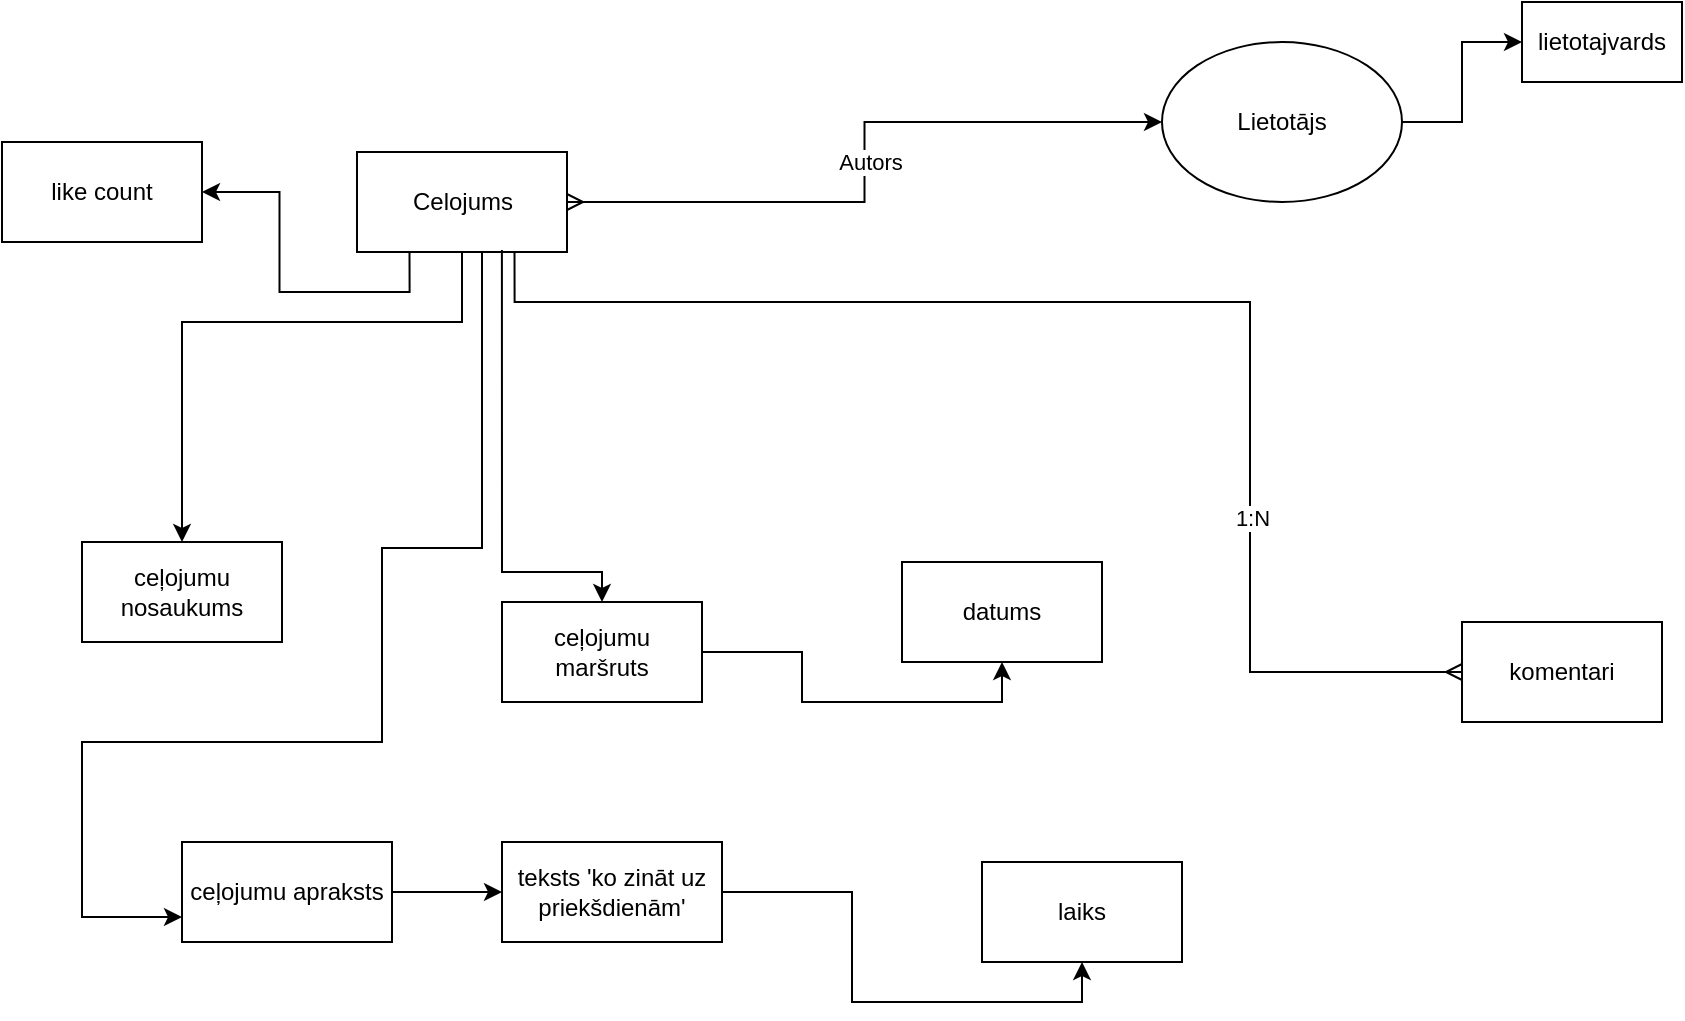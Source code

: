 <mxfile version="22.0.8" type="github">
  <diagram name="Page-1" id="QO8v-GnxZSHu0Qnocdcj">
    <mxGraphModel dx="963" dy="753" grid="1" gridSize="10" guides="1" tooltips="1" connect="1" arrows="1" fold="1" page="1" pageScale="1" pageWidth="850" pageHeight="1100" math="0" shadow="0">
      <root>
        <mxCell id="0" />
        <mxCell id="1" parent="0" />
        <mxCell id="3xFPrsHCBQQurFq4HEx6-26" style="edgeStyle=orthogonalEdgeStyle;rounded=0;orthogonalLoop=1;jettySize=auto;html=1;entryX=0;entryY=0.75;entryDx=0;entryDy=0;" parent="1" source="3xFPrsHCBQQurFq4HEx6-10" target="3xFPrsHCBQQurFq4HEx6-11" edge="1">
          <mxGeometry relative="1" as="geometry">
            <Array as="points">
              <mxPoint x="250" y="293" />
              <mxPoint x="200" y="293" />
              <mxPoint x="200" y="390" />
              <mxPoint x="50" y="390" />
              <mxPoint x="50" y="478" />
            </Array>
          </mxGeometry>
        </mxCell>
        <mxCell id="XV7OEFSdWaxLg8WsvDwZ-1" value="ceļojumu nosaukums" style="rounded=0;whiteSpace=wrap;html=1;" parent="1" vertex="1">
          <mxGeometry x="50" y="290" width="100" height="50" as="geometry" />
        </mxCell>
        <mxCell id="XV7OEFSdWaxLg8WsvDwZ-2" value="lietotajvards" style="rounded=0;whiteSpace=wrap;html=1;" parent="1" vertex="1">
          <mxGeometry x="770" y="20" width="80" height="40" as="geometry" />
        </mxCell>
        <mxCell id="3xFPrsHCBQQurFq4HEx6-7" value="komentari" style="rounded=0;whiteSpace=wrap;html=1;" parent="1" vertex="1">
          <mxGeometry x="740" y="330" width="100" height="50" as="geometry" />
        </mxCell>
        <mxCell id="3xFPrsHCBQQurFq4HEx6-8" value="datums" style="rounded=0;whiteSpace=wrap;html=1;" parent="1" vertex="1">
          <mxGeometry x="460" y="300" width="100" height="50" as="geometry" />
        </mxCell>
        <mxCell id="3xFPrsHCBQQurFq4HEx6-20" style="edgeStyle=orthogonalEdgeStyle;rounded=0;orthogonalLoop=1;jettySize=auto;html=1;entryX=0.5;entryY=1;entryDx=0;entryDy=0;" parent="1" source="3xFPrsHCBQQurFq4HEx6-9" edge="1" target="3xFPrsHCBQQurFq4HEx6-8">
          <mxGeometry relative="1" as="geometry">
            <mxPoint x="320" y="100" as="targetPoint" />
          </mxGeometry>
        </mxCell>
        <mxCell id="3xFPrsHCBQQurFq4HEx6-9" value="ceļojumu maršruts" style="rounded=0;whiteSpace=wrap;html=1;" parent="1" vertex="1">
          <mxGeometry x="260" y="320" width="100" height="50" as="geometry" />
        </mxCell>
        <mxCell id="3xFPrsHCBQQurFq4HEx6-21" style="edgeStyle=orthogonalEdgeStyle;rounded=0;orthogonalLoop=1;jettySize=auto;html=1;exitX=0.5;exitY=1;exitDx=0;exitDy=0;entryX=0.5;entryY=0;entryDx=0;entryDy=0;" parent="1" source="3xFPrsHCBQQurFq4HEx6-10" target="XV7OEFSdWaxLg8WsvDwZ-1" edge="1">
          <mxGeometry relative="1" as="geometry">
            <Array as="points">
              <mxPoint x="113" y="180" />
              <mxPoint x="150" y="180" />
            </Array>
          </mxGeometry>
        </mxCell>
        <mxCell id="3xFPrsHCBQQurFq4HEx6-22" style="edgeStyle=orthogonalEdgeStyle;rounded=0;orthogonalLoop=1;jettySize=auto;html=1;exitX=0.75;exitY=1;exitDx=0;exitDy=0;endArrow=ERmany;endFill=0;" parent="1" source="3xFPrsHCBQQurFq4HEx6-10" target="3xFPrsHCBQQurFq4HEx6-7" edge="1">
          <mxGeometry relative="1" as="geometry">
            <mxPoint x="624" y="238" as="targetPoint" />
            <Array as="points">
              <mxPoint x="266" y="170" />
              <mxPoint x="634" y="170" />
              <mxPoint x="634" y="355" />
            </Array>
          </mxGeometry>
        </mxCell>
        <mxCell id="Vhba2wUY0aN8kHmRcZEK-4" value="1:N" style="edgeLabel;html=1;align=center;verticalAlign=middle;resizable=0;points=[];" vertex="1" connectable="0" parent="3xFPrsHCBQQurFq4HEx6-22">
          <mxGeometry x="0.462" y="1" relative="1" as="geometry">
            <mxPoint as="offset" />
          </mxGeometry>
        </mxCell>
        <mxCell id="3xFPrsHCBQQurFq4HEx6-25" style="edgeStyle=orthogonalEdgeStyle;rounded=0;orthogonalLoop=1;jettySize=auto;html=1;exitX=0.25;exitY=1;exitDx=0;exitDy=0;" parent="1" source="3xFPrsHCBQQurFq4HEx6-10" target="3xFPrsHCBQQurFq4HEx6-16" edge="1">
          <mxGeometry relative="1" as="geometry" />
        </mxCell>
        <mxCell id="Vhba2wUY0aN8kHmRcZEK-5" style="edgeStyle=orthogonalEdgeStyle;rounded=0;orthogonalLoop=1;jettySize=auto;html=1;startArrow=ERmany;startFill=0;" edge="1" parent="1" source="3xFPrsHCBQQurFq4HEx6-10" target="Vhba2wUY0aN8kHmRcZEK-6">
          <mxGeometry relative="1" as="geometry">
            <mxPoint x="450" y="70" as="targetPoint" />
          </mxGeometry>
        </mxCell>
        <mxCell id="Vhba2wUY0aN8kHmRcZEK-8" value="Autors" style="edgeLabel;html=1;align=center;verticalAlign=middle;resizable=0;points=[];" vertex="1" connectable="0" parent="Vhba2wUY0aN8kHmRcZEK-5">
          <mxGeometry x="0.0" y="-2" relative="1" as="geometry">
            <mxPoint as="offset" />
          </mxGeometry>
        </mxCell>
        <mxCell id="3xFPrsHCBQQurFq4HEx6-10" value="Celojums" style="rounded=0;whiteSpace=wrap;html=1;" parent="1" vertex="1">
          <mxGeometry x="187.5" y="95" width="105" height="50" as="geometry" />
        </mxCell>
        <mxCell id="3xFPrsHCBQQurFq4HEx6-27" style="edgeStyle=orthogonalEdgeStyle;rounded=0;orthogonalLoop=1;jettySize=auto;html=1;entryX=0;entryY=0.5;entryDx=0;entryDy=0;" parent="1" source="3xFPrsHCBQQurFq4HEx6-11" target="3xFPrsHCBQQurFq4HEx6-14" edge="1">
          <mxGeometry relative="1" as="geometry" />
        </mxCell>
        <mxCell id="3xFPrsHCBQQurFq4HEx6-11" value="ceļojumu apraksts" style="rounded=0;whiteSpace=wrap;html=1;" parent="1" vertex="1">
          <mxGeometry x="100" y="440" width="105" height="50" as="geometry" />
        </mxCell>
        <mxCell id="3xFPrsHCBQQurFq4HEx6-13" value="laiks" style="rounded=0;whiteSpace=wrap;html=1;" parent="1" vertex="1">
          <mxGeometry x="500" y="450" width="100" height="50" as="geometry" />
        </mxCell>
        <mxCell id="3xFPrsHCBQQurFq4HEx6-28" style="edgeStyle=orthogonalEdgeStyle;rounded=0;orthogonalLoop=1;jettySize=auto;html=1;entryX=0.5;entryY=1;entryDx=0;entryDy=0;" parent="1" source="3xFPrsHCBQQurFq4HEx6-14" edge="1" target="3xFPrsHCBQQurFq4HEx6-13">
          <mxGeometry relative="1" as="geometry">
            <mxPoint x="430" y="100" as="targetPoint" />
          </mxGeometry>
        </mxCell>
        <mxCell id="3xFPrsHCBQQurFq4HEx6-14" value="teksts &#39;ko zināt uz priekšdienām&#39;" style="rounded=0;whiteSpace=wrap;html=1;" parent="1" vertex="1">
          <mxGeometry x="260" y="440" width="110" height="50" as="geometry" />
        </mxCell>
        <mxCell id="3xFPrsHCBQQurFq4HEx6-16" value="like count" style="rounded=0;whiteSpace=wrap;html=1;" parent="1" vertex="1">
          <mxGeometry x="10" y="90" width="100" height="50" as="geometry" />
        </mxCell>
        <mxCell id="Vhba2wUY0aN8kHmRcZEK-2" style="edgeStyle=orthogonalEdgeStyle;rounded=0;orthogonalLoop=1;jettySize=auto;html=1;exitX=0.69;exitY=0.98;exitDx=0;exitDy=0;exitPerimeter=0;" edge="1" parent="1" source="3xFPrsHCBQQurFq4HEx6-10" target="3xFPrsHCBQQurFq4HEx6-9">
          <mxGeometry relative="1" as="geometry">
            <Array as="points">
              <mxPoint x="260" y="305" />
              <mxPoint x="310" y="305" />
            </Array>
          </mxGeometry>
        </mxCell>
        <mxCell id="Vhba2wUY0aN8kHmRcZEK-7" style="edgeStyle=orthogonalEdgeStyle;rounded=0;orthogonalLoop=1;jettySize=auto;html=1;" edge="1" parent="1" source="Vhba2wUY0aN8kHmRcZEK-6" target="XV7OEFSdWaxLg8WsvDwZ-2">
          <mxGeometry relative="1" as="geometry" />
        </mxCell>
        <mxCell id="Vhba2wUY0aN8kHmRcZEK-6" value="Lietotājs" style="ellipse;whiteSpace=wrap;html=1;" vertex="1" parent="1">
          <mxGeometry x="590" y="40" width="120" height="80" as="geometry" />
        </mxCell>
      </root>
    </mxGraphModel>
  </diagram>
</mxfile>
